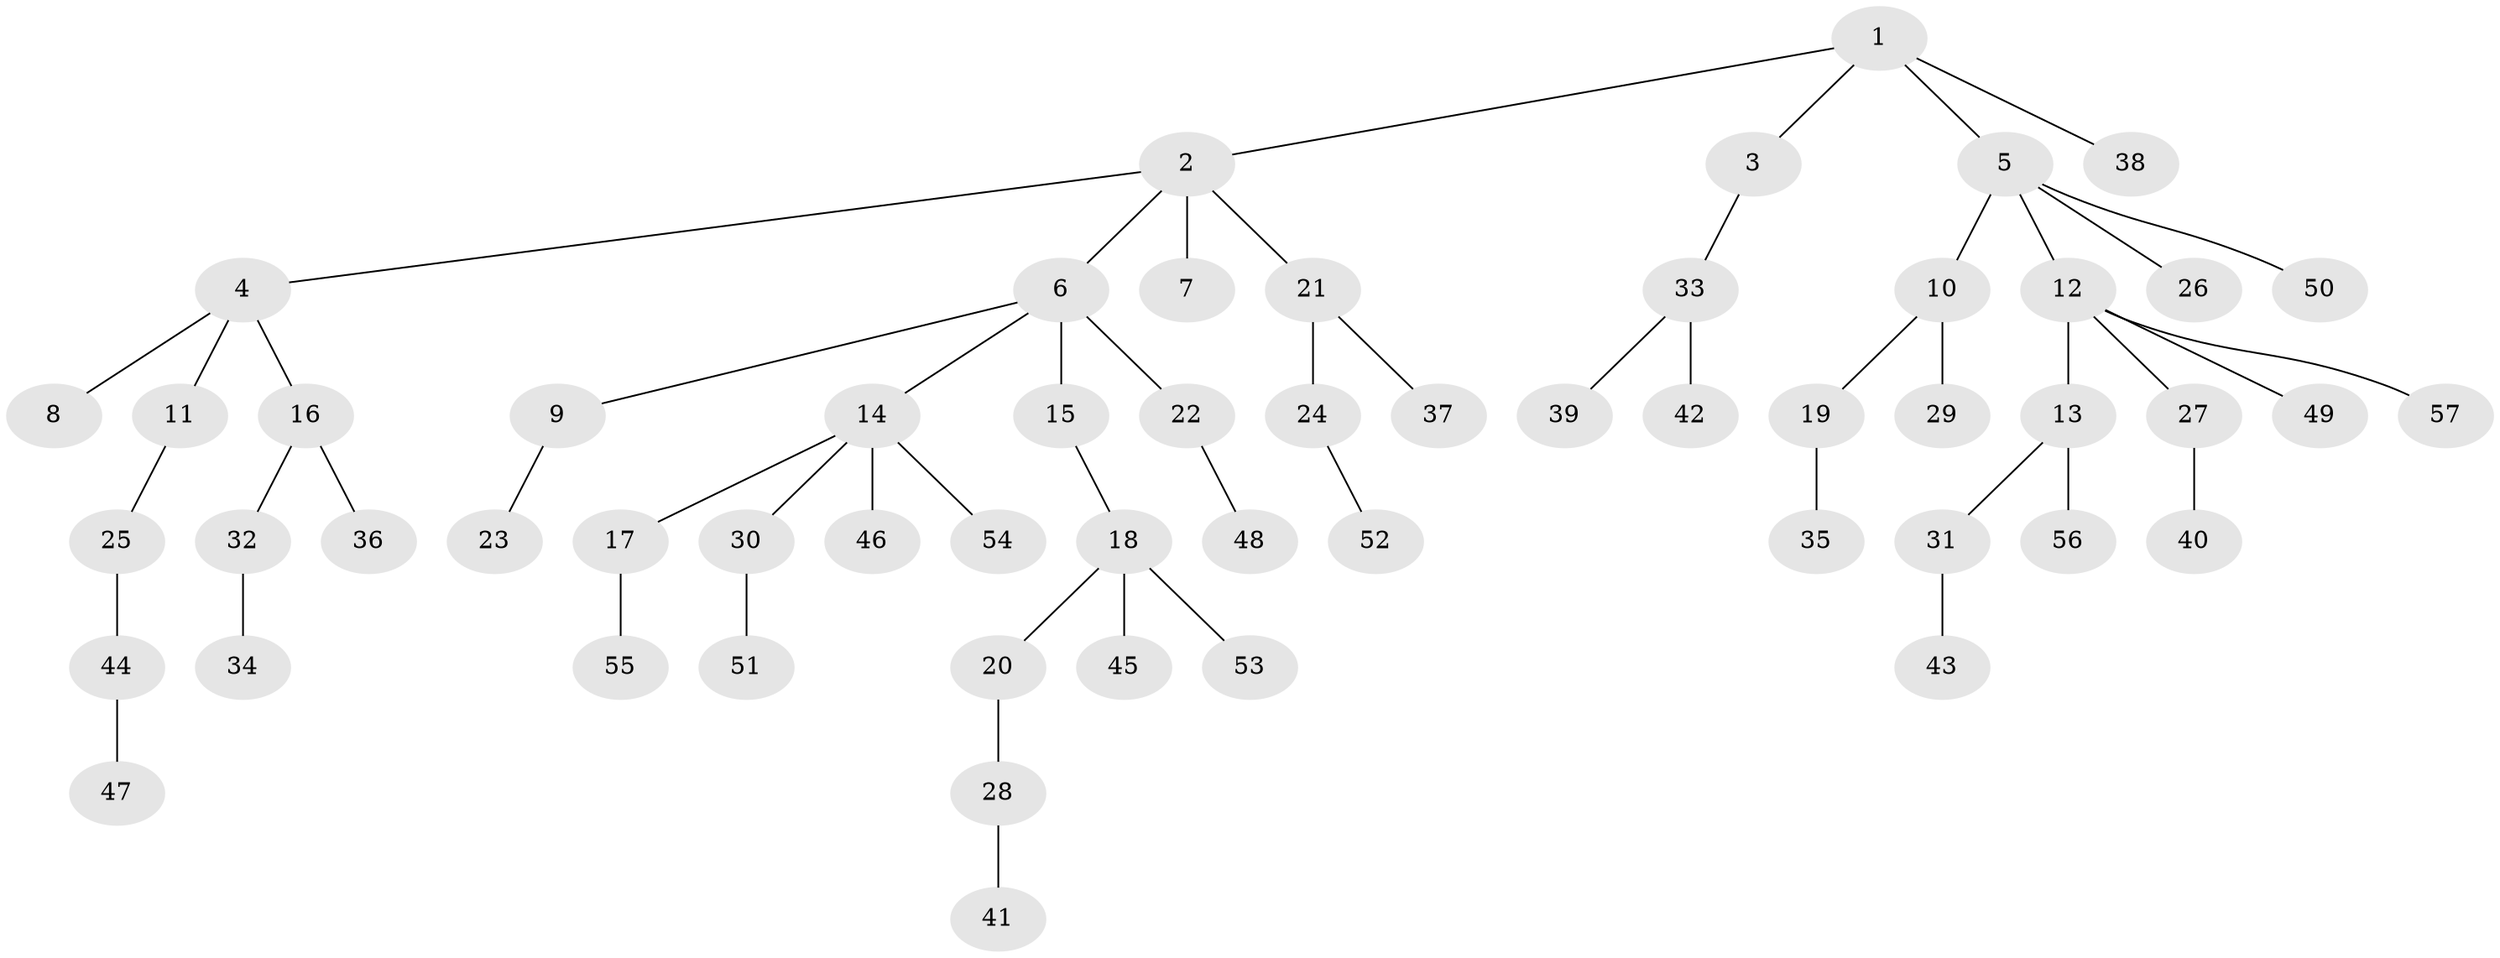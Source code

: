 // Generated by graph-tools (version 1.1) at 2025/15/03/09/25 04:15:32]
// undirected, 57 vertices, 56 edges
graph export_dot {
graph [start="1"]
  node [color=gray90,style=filled];
  1;
  2;
  3;
  4;
  5;
  6;
  7;
  8;
  9;
  10;
  11;
  12;
  13;
  14;
  15;
  16;
  17;
  18;
  19;
  20;
  21;
  22;
  23;
  24;
  25;
  26;
  27;
  28;
  29;
  30;
  31;
  32;
  33;
  34;
  35;
  36;
  37;
  38;
  39;
  40;
  41;
  42;
  43;
  44;
  45;
  46;
  47;
  48;
  49;
  50;
  51;
  52;
  53;
  54;
  55;
  56;
  57;
  1 -- 2;
  1 -- 3;
  1 -- 5;
  1 -- 38;
  2 -- 4;
  2 -- 6;
  2 -- 7;
  2 -- 21;
  3 -- 33;
  4 -- 8;
  4 -- 11;
  4 -- 16;
  5 -- 10;
  5 -- 12;
  5 -- 26;
  5 -- 50;
  6 -- 9;
  6 -- 14;
  6 -- 15;
  6 -- 22;
  9 -- 23;
  10 -- 19;
  10 -- 29;
  11 -- 25;
  12 -- 13;
  12 -- 27;
  12 -- 49;
  12 -- 57;
  13 -- 31;
  13 -- 56;
  14 -- 17;
  14 -- 30;
  14 -- 46;
  14 -- 54;
  15 -- 18;
  16 -- 32;
  16 -- 36;
  17 -- 55;
  18 -- 20;
  18 -- 45;
  18 -- 53;
  19 -- 35;
  20 -- 28;
  21 -- 24;
  21 -- 37;
  22 -- 48;
  24 -- 52;
  25 -- 44;
  27 -- 40;
  28 -- 41;
  30 -- 51;
  31 -- 43;
  32 -- 34;
  33 -- 39;
  33 -- 42;
  44 -- 47;
}
